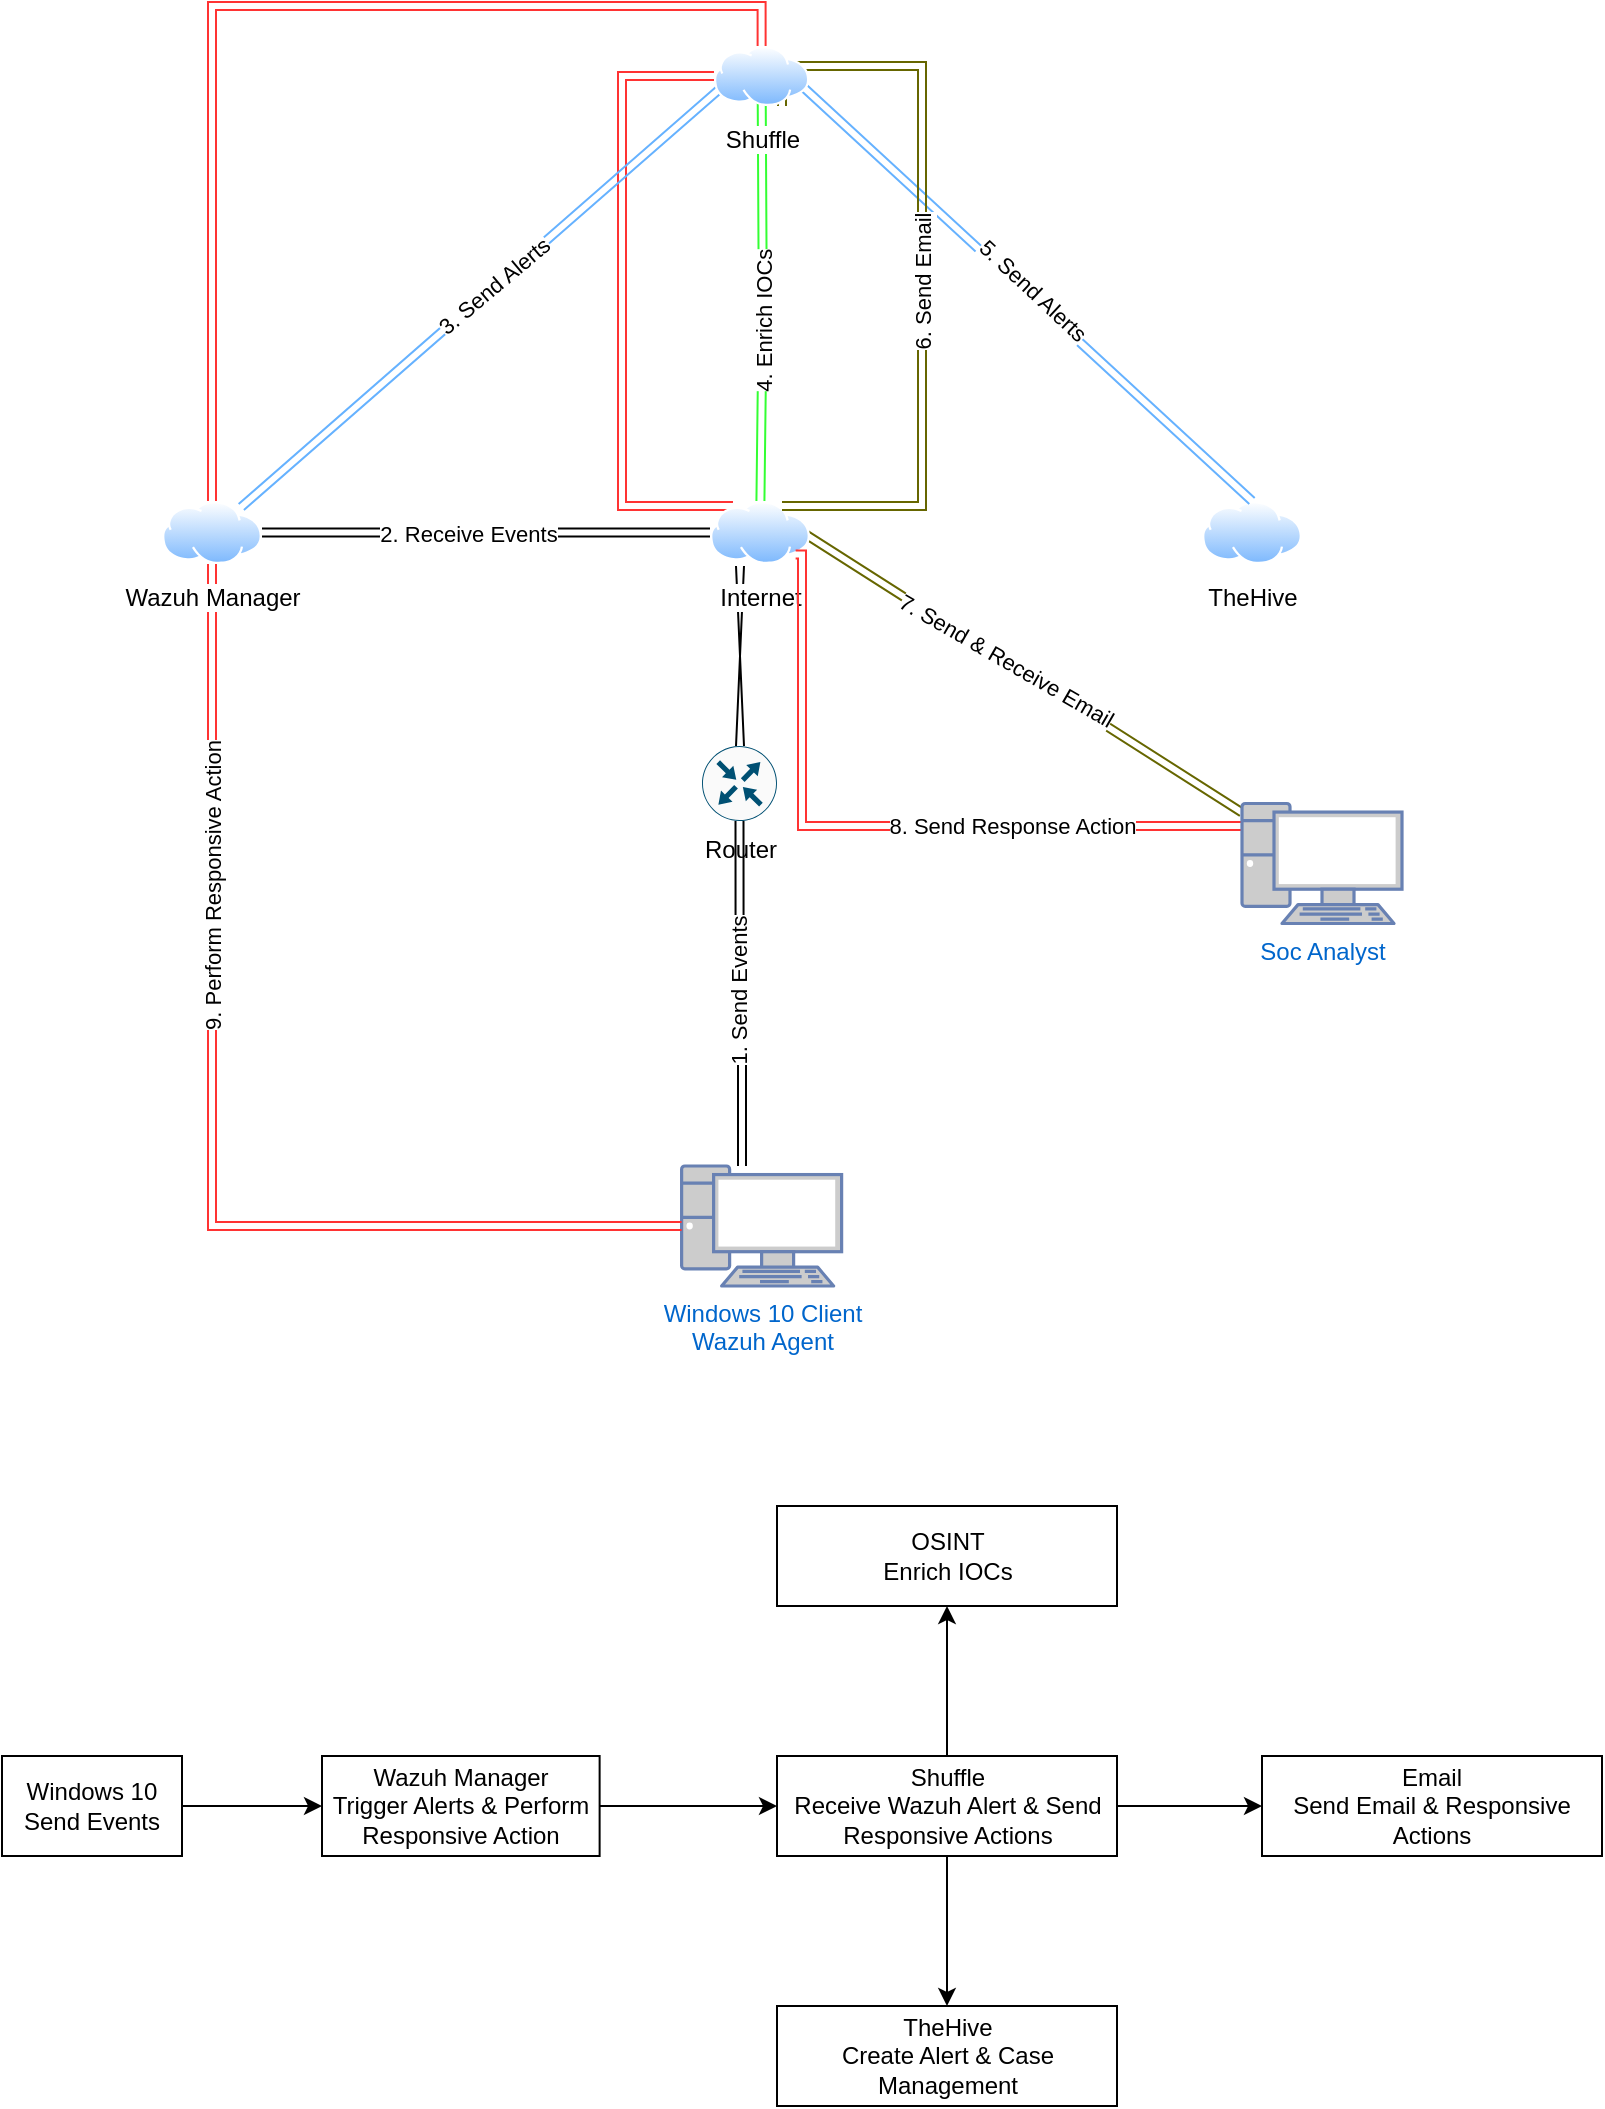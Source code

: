 <mxfile version="23.1.5" type="github">
  <diagram name="Page-1" id="SOLnCe5EUM9ss4cCJ6wD">
    <mxGraphModel dx="934" dy="587" grid="1" gridSize="10" guides="1" tooltips="1" connect="1" arrows="1" fold="1" page="1" pageScale="1" pageWidth="827" pageHeight="1169" math="0" shadow="0">
      <root>
        <mxCell id="0" />
        <mxCell id="1" parent="0" />
        <mxCell id="oZ_xJl9oZcupPHVQ0eDt-1" value="Windows 10 Client&lt;br&gt;Wazuh Agent" style="fontColor=#0066CC;verticalAlign=top;verticalLabelPosition=bottom;labelPosition=center;align=center;html=1;outlineConnect=0;fillColor=#CCCCCC;strokeColor=#6881B3;gradientColor=none;gradientDirection=north;strokeWidth=2;shape=mxgraph.networks.pc;" vertex="1" parent="1">
          <mxGeometry x="349.81" y="670" width="80" height="60" as="geometry" />
        </mxCell>
        <mxCell id="HfKM5Ihd41SCELyl7wUP-8" style="edgeStyle=orthogonalEdgeStyle;rounded=0;orthogonalLoop=1;jettySize=auto;html=1;shape=link;" edge="1" parent="1" source="oZ_xJl9oZcupPHVQ0eDt-2">
          <mxGeometry relative="1" as="geometry">
            <mxPoint x="379" y="370" as="targetPoint" />
            <Array as="points">
              <mxPoint x="379" y="369" />
            </Array>
          </mxGeometry>
        </mxCell>
        <mxCell id="oZ_xJl9oZcupPHVQ0eDt-2" value="Router" style="sketch=0;points=[[0.5,0,0],[1,0.5,0],[0.5,1,0],[0,0.5,0],[0.145,0.145,0],[0.856,0.145,0],[0.855,0.856,0],[0.145,0.855,0]];verticalLabelPosition=bottom;html=1;verticalAlign=top;aspect=fixed;align=center;pointerEvents=1;shape=mxgraph.cisco19.rect;prIcon=router;fillColor=#FAFAFA;strokeColor=#005073;" vertex="1" parent="1">
          <mxGeometry x="360" y="460" width="37.5" height="37.5" as="geometry" />
        </mxCell>
        <mxCell id="HfKM5Ihd41SCELyl7wUP-12" style="edgeStyle=orthogonalEdgeStyle;rounded=0;orthogonalLoop=1;jettySize=auto;html=1;entryX=1;entryY=0.5;entryDx=0;entryDy=0;shape=link;" edge="1" parent="1" source="HfKM5Ihd41SCELyl7wUP-1" target="HfKM5Ihd41SCELyl7wUP-2">
          <mxGeometry relative="1" as="geometry" />
        </mxCell>
        <mxCell id="HfKM5Ihd41SCELyl7wUP-19" value="2. Receive Events" style="edgeLabel;html=1;align=center;verticalAlign=middle;resizable=0;points=[];" vertex="1" connectable="0" parent="HfKM5Ihd41SCELyl7wUP-12">
          <mxGeometry x="0.086" relative="1" as="geometry">
            <mxPoint as="offset" />
          </mxGeometry>
        </mxCell>
        <mxCell id="HfKM5Ihd41SCELyl7wUP-33" style="rounded=0;orthogonalLoop=1;jettySize=auto;html=1;shape=link;strokeColor=#666600;" edge="1" parent="1" target="HfKM5Ihd41SCELyl7wUP-5">
          <mxGeometry relative="1" as="geometry">
            <mxPoint x="410" y="353" as="sourcePoint" />
          </mxGeometry>
        </mxCell>
        <mxCell id="HfKM5Ihd41SCELyl7wUP-34" value="7. Send &amp;amp; Receive Email" style="edgeLabel;html=1;align=center;verticalAlign=middle;resizable=0;points=[];rotation=30;" vertex="1" connectable="0" parent="HfKM5Ihd41SCELyl7wUP-33">
          <mxGeometry x="-0.08" y="1" relative="1" as="geometry">
            <mxPoint as="offset" />
          </mxGeometry>
        </mxCell>
        <mxCell id="HfKM5Ihd41SCELyl7wUP-38" style="edgeStyle=orthogonalEdgeStyle;rounded=0;orthogonalLoop=1;jettySize=auto;html=1;entryX=0;entryY=0.5;entryDx=0;entryDy=0;shape=link;strokeColor=#FF3333;" edge="1" parent="1" source="HfKM5Ihd41SCELyl7wUP-1" target="HfKM5Ihd41SCELyl7wUP-4">
          <mxGeometry relative="1" as="geometry">
            <Array as="points">
              <mxPoint x="320" y="340" />
              <mxPoint x="320" y="125" />
            </Array>
          </mxGeometry>
        </mxCell>
        <mxCell id="HfKM5Ihd41SCELyl7wUP-1" value="Internet" style="image;aspect=fixed;perimeter=ellipsePerimeter;html=1;align=center;shadow=0;dashed=0;spacingTop=3;image=img/lib/active_directory/internet_cloud.svg;" vertex="1" parent="1">
          <mxGeometry x="364" y="337.5" width="50" height="31.5" as="geometry" />
        </mxCell>
        <mxCell id="HfKM5Ihd41SCELyl7wUP-20" style="rounded=0;orthogonalLoop=1;jettySize=auto;html=1;entryX=0;entryY=0.75;entryDx=0;entryDy=0;strokeColor=#66B2FF;shape=link;" edge="1" parent="1" source="HfKM5Ihd41SCELyl7wUP-2" target="HfKM5Ihd41SCELyl7wUP-4">
          <mxGeometry relative="1" as="geometry" />
        </mxCell>
        <mxCell id="HfKM5Ihd41SCELyl7wUP-21" value="3. Send Alerts" style="edgeLabel;html=1;align=center;verticalAlign=middle;resizable=0;points=[];rotation=320;" vertex="1" connectable="0" parent="HfKM5Ihd41SCELyl7wUP-20">
          <mxGeometry x="0.057" relative="1" as="geometry">
            <mxPoint as="offset" />
          </mxGeometry>
        </mxCell>
        <mxCell id="HfKM5Ihd41SCELyl7wUP-40" style="edgeStyle=orthogonalEdgeStyle;rounded=0;orthogonalLoop=1;jettySize=auto;html=1;entryX=0;entryY=0.5;entryDx=0;entryDy=0;entryPerimeter=0;shape=link;strokeColor=#FF3333;" edge="1" parent="1" source="HfKM5Ihd41SCELyl7wUP-2" target="oZ_xJl9oZcupPHVQ0eDt-1">
          <mxGeometry relative="1" as="geometry">
            <mxPoint x="140" y="540" as="targetPoint" />
            <Array as="points">
              <mxPoint x="115" y="700" />
            </Array>
          </mxGeometry>
        </mxCell>
        <mxCell id="HfKM5Ihd41SCELyl7wUP-41" value="9. Perform Responsive Action" style="edgeLabel;html=1;align=center;verticalAlign=middle;resizable=0;points=[];rotation=270;" vertex="1" connectable="0" parent="HfKM5Ihd41SCELyl7wUP-40">
          <mxGeometry x="-0.237" y="-1" relative="1" as="geometry">
            <mxPoint x="1" y="-55" as="offset" />
          </mxGeometry>
        </mxCell>
        <mxCell id="HfKM5Ihd41SCELyl7wUP-2" value="Wazuh Manager" style="image;aspect=fixed;perimeter=ellipsePerimeter;html=1;align=center;shadow=0;dashed=0;spacingTop=3;image=img/lib/active_directory/internet_cloud.svg;" vertex="1" parent="1">
          <mxGeometry x="90" y="337.5" width="50" height="31.5" as="geometry" />
        </mxCell>
        <mxCell id="HfKM5Ihd41SCELyl7wUP-3" value="TheHive" style="image;aspect=fixed;perimeter=ellipsePerimeter;html=1;align=center;shadow=0;dashed=0;spacingTop=3;image=img/lib/active_directory/internet_cloud.svg;" vertex="1" parent="1">
          <mxGeometry x="610" y="337.5" width="50" height="31.5" as="geometry" />
        </mxCell>
        <mxCell id="HfKM5Ihd41SCELyl7wUP-22" style="rounded=0;orthogonalLoop=1;jettySize=auto;html=1;shape=link;strokeColor=#33FF33;exitX=0.25;exitY=1;exitDx=0;exitDy=0;entryX=0.25;entryY=0;entryDx=0;entryDy=0;horizontal=1;edgeStyle=orthogonalEdgeStyle;" edge="1" parent="1">
          <mxGeometry relative="1" as="geometry">
            <mxPoint x="389.862" y="136.701" as="sourcePoint" />
            <mxPoint x="389.217" y="337.497" as="targetPoint" />
          </mxGeometry>
        </mxCell>
        <mxCell id="HfKM5Ihd41SCELyl7wUP-24" value="4. Enrich IOCs" style="edgeLabel;html=1;align=center;verticalAlign=middle;resizable=0;points=[];rotation=270;" vertex="1" connectable="0" parent="HfKM5Ihd41SCELyl7wUP-22">
          <mxGeometry x="0.32" y="8" relative="1" as="geometry">
            <mxPoint x="-7" y="-21" as="offset" />
          </mxGeometry>
        </mxCell>
        <mxCell id="HfKM5Ihd41SCELyl7wUP-25" style="rounded=0;orthogonalLoop=1;jettySize=auto;html=1;entryX=0.5;entryY=0;entryDx=0;entryDy=0;shape=link;strokeColor=#66B2FF;" edge="1" parent="1" target="HfKM5Ihd41SCELyl7wUP-3">
          <mxGeometry relative="1" as="geometry">
            <mxPoint x="410" y="130" as="sourcePoint" />
          </mxGeometry>
        </mxCell>
        <mxCell id="HfKM5Ihd41SCELyl7wUP-27" value="5. Send Alerts" style="edgeLabel;html=1;align=center;verticalAlign=middle;resizable=0;points=[];rotation=43;" vertex="1" connectable="0" parent="HfKM5Ihd41SCELyl7wUP-25">
          <mxGeometry x="-0.024" y="-1" relative="1" as="geometry">
            <mxPoint x="6" as="offset" />
          </mxGeometry>
        </mxCell>
        <mxCell id="HfKM5Ihd41SCELyl7wUP-30" style="rounded=0;orthogonalLoop=1;jettySize=auto;html=1;shape=link;strokeColor=#666600;edgeStyle=orthogonalEdgeStyle;" edge="1" parent="1">
          <mxGeometry relative="1" as="geometry">
            <mxPoint x="400" y="140" as="sourcePoint" />
            <mxPoint x="400" y="340" as="targetPoint" />
            <Array as="points">
              <mxPoint x="400" y="120" />
              <mxPoint x="470" y="120" />
              <mxPoint x="470" y="340" />
            </Array>
          </mxGeometry>
        </mxCell>
        <mxCell id="HfKM5Ihd41SCELyl7wUP-31" value="6. Send Email" style="edgeLabel;html=1;align=center;verticalAlign=middle;resizable=0;points=[];rotation=270;" vertex="1" connectable="0" parent="HfKM5Ihd41SCELyl7wUP-30">
          <mxGeometry x="-0.02" y="-1" relative="1" as="geometry">
            <mxPoint x="1" y="12" as="offset" />
          </mxGeometry>
        </mxCell>
        <mxCell id="HfKM5Ihd41SCELyl7wUP-39" style="edgeStyle=orthogonalEdgeStyle;rounded=0;orthogonalLoop=1;jettySize=auto;html=1;entryX=0.5;entryY=0;entryDx=0;entryDy=0;shape=link;strokeColor=#FF3333;" edge="1" parent="1" source="HfKM5Ihd41SCELyl7wUP-4" target="HfKM5Ihd41SCELyl7wUP-2">
          <mxGeometry relative="1" as="geometry">
            <Array as="points">
              <mxPoint x="390" y="90" />
              <mxPoint x="115" y="90" />
            </Array>
          </mxGeometry>
        </mxCell>
        <mxCell id="HfKM5Ihd41SCELyl7wUP-4" value="Shuffle" style="image;aspect=fixed;perimeter=ellipsePerimeter;html=1;align=center;shadow=0;dashed=0;spacingTop=3;image=img/lib/active_directory/internet_cloud.svg;verticalAlign=top;horizontal=1;" vertex="1" parent="1">
          <mxGeometry x="366" y="110" width="47.62" height="30" as="geometry" />
        </mxCell>
        <mxCell id="HfKM5Ihd41SCELyl7wUP-36" style="edgeStyle=orthogonalEdgeStyle;rounded=0;orthogonalLoop=1;jettySize=auto;html=1;entryX=1;entryY=1;entryDx=0;entryDy=0;shape=link;strokeColor=#FF3333;" edge="1" parent="1" source="HfKM5Ihd41SCELyl7wUP-5" target="HfKM5Ihd41SCELyl7wUP-1">
          <mxGeometry relative="1" as="geometry">
            <Array as="points">
              <mxPoint x="410" y="500" />
              <mxPoint x="410" y="364" />
            </Array>
          </mxGeometry>
        </mxCell>
        <mxCell id="HfKM5Ihd41SCELyl7wUP-37" value="8. Send Response Action" style="edgeLabel;html=1;align=center;verticalAlign=middle;resizable=0;points=[];" vertex="1" connectable="0" parent="HfKM5Ihd41SCELyl7wUP-36">
          <mxGeometry x="-0.36" relative="1" as="geometry">
            <mxPoint as="offset" />
          </mxGeometry>
        </mxCell>
        <mxCell id="HfKM5Ihd41SCELyl7wUP-5" value="Soc Analyst" style="fontColor=#0066CC;verticalAlign=top;verticalLabelPosition=bottom;labelPosition=center;align=center;html=1;outlineConnect=0;fillColor=#CCCCCC;strokeColor=#6881B3;gradientColor=none;gradientDirection=north;strokeWidth=2;shape=mxgraph.networks.pc;" vertex="1" parent="1">
          <mxGeometry x="630" y="488.75" width="80" height="60" as="geometry" />
        </mxCell>
        <mxCell id="HfKM5Ihd41SCELyl7wUP-6" style="edgeStyle=orthogonalEdgeStyle;rounded=0;orthogonalLoop=1;jettySize=auto;html=1;entryX=0.5;entryY=1;entryDx=0;entryDy=0;entryPerimeter=0;startArrow=classic;startFill=1;shape=link;" edge="1" parent="1" source="oZ_xJl9oZcupPHVQ0eDt-1" target="oZ_xJl9oZcupPHVQ0eDt-2">
          <mxGeometry relative="1" as="geometry">
            <Array as="points">
              <mxPoint x="380" y="584" />
              <mxPoint x="379" y="584" />
            </Array>
          </mxGeometry>
        </mxCell>
        <mxCell id="HfKM5Ihd41SCELyl7wUP-7" value="1. Send Events" style="edgeLabel;html=1;align=center;verticalAlign=middle;resizable=0;points=[];rotation=270;" vertex="1" connectable="0" parent="HfKM5Ihd41SCELyl7wUP-6">
          <mxGeometry x="0.009" relative="1" as="geometry">
            <mxPoint y="-1" as="offset" />
          </mxGeometry>
        </mxCell>
        <mxCell id="HfKM5Ihd41SCELyl7wUP-45" value="" style="edgeStyle=orthogonalEdgeStyle;rounded=0;orthogonalLoop=1;jettySize=auto;html=1;" edge="1" parent="1" source="HfKM5Ihd41SCELyl7wUP-42" target="HfKM5Ihd41SCELyl7wUP-44">
          <mxGeometry relative="1" as="geometry" />
        </mxCell>
        <mxCell id="HfKM5Ihd41SCELyl7wUP-42" value="Windows 10&lt;br&gt;Send Events" style="whiteSpace=wrap;html=1;" vertex="1" parent="1">
          <mxGeometry x="10" y="965" width="90" height="50" as="geometry" />
        </mxCell>
        <mxCell id="HfKM5Ihd41SCELyl7wUP-47" value="" style="edgeStyle=orthogonalEdgeStyle;rounded=0;orthogonalLoop=1;jettySize=auto;html=1;" edge="1" parent="1" source="HfKM5Ihd41SCELyl7wUP-44" target="HfKM5Ihd41SCELyl7wUP-46">
          <mxGeometry relative="1" as="geometry" />
        </mxCell>
        <mxCell id="HfKM5Ihd41SCELyl7wUP-44" value="Wazuh Manager&lt;br&gt;Trigger Alerts &amp;amp; Perform Responsive Action" style="whiteSpace=wrap;html=1;" vertex="1" parent="1">
          <mxGeometry x="170" y="965" width="138.81" height="50" as="geometry" />
        </mxCell>
        <mxCell id="HfKM5Ihd41SCELyl7wUP-50" value="" style="edgeStyle=orthogonalEdgeStyle;rounded=0;orthogonalLoop=1;jettySize=auto;html=1;" edge="1" parent="1" source="HfKM5Ihd41SCELyl7wUP-46" target="HfKM5Ihd41SCELyl7wUP-49">
          <mxGeometry relative="1" as="geometry" />
        </mxCell>
        <mxCell id="HfKM5Ihd41SCELyl7wUP-52" value="" style="edgeStyle=orthogonalEdgeStyle;rounded=0;orthogonalLoop=1;jettySize=auto;html=1;" edge="1" parent="1" source="HfKM5Ihd41SCELyl7wUP-46" target="HfKM5Ihd41SCELyl7wUP-51">
          <mxGeometry relative="1" as="geometry" />
        </mxCell>
        <mxCell id="HfKM5Ihd41SCELyl7wUP-54" value="" style="edgeStyle=orthogonalEdgeStyle;rounded=0;orthogonalLoop=1;jettySize=auto;html=1;" edge="1" parent="1" source="HfKM5Ihd41SCELyl7wUP-46" target="HfKM5Ihd41SCELyl7wUP-53">
          <mxGeometry relative="1" as="geometry" />
        </mxCell>
        <mxCell id="HfKM5Ihd41SCELyl7wUP-46" value="Shuffle&lt;br&gt;Receive Wazuh Alert &amp;amp; Send Responsive Actions" style="whiteSpace=wrap;html=1;" vertex="1" parent="1">
          <mxGeometry x="397.5" y="965" width="170" height="50" as="geometry" />
        </mxCell>
        <mxCell id="HfKM5Ihd41SCELyl7wUP-49" value="OSINT&lt;br&gt;Enrich IOCs" style="whiteSpace=wrap;html=1;" vertex="1" parent="1">
          <mxGeometry x="397.5" y="840" width="170" height="50" as="geometry" />
        </mxCell>
        <mxCell id="HfKM5Ihd41SCELyl7wUP-51" value="TheHive&lt;br&gt;Create Alert &amp;amp; Case Management" style="whiteSpace=wrap;html=1;" vertex="1" parent="1">
          <mxGeometry x="397.5" y="1090" width="170" height="50" as="geometry" />
        </mxCell>
        <mxCell id="HfKM5Ihd41SCELyl7wUP-53" value="Email&lt;br&gt;Send Email &amp;amp; Responsive Actions" style="whiteSpace=wrap;html=1;" vertex="1" parent="1">
          <mxGeometry x="640" y="965" width="170" height="50" as="geometry" />
        </mxCell>
      </root>
    </mxGraphModel>
  </diagram>
</mxfile>

